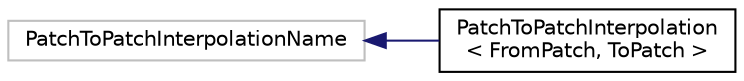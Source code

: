 digraph "Graphical Class Hierarchy"
{
  bgcolor="transparent";
  edge [fontname="Helvetica",fontsize="10",labelfontname="Helvetica",labelfontsize="10"];
  node [fontname="Helvetica",fontsize="10",shape=record];
  rankdir="LR";
  Node1 [label="PatchToPatchInterpolationName",height=0.2,width=0.4,color="grey75"];
  Node1 -> Node2 [dir="back",color="midnightblue",fontsize="10",style="solid",fontname="Helvetica"];
  Node2 [label="PatchToPatchInterpolation\l\< FromPatch, ToPatch \>",height=0.2,width=0.4,color="black",URL="$a01820.html",tooltip="Interpolation class dealing with transfer of data between two primitivePatches. "];
}
